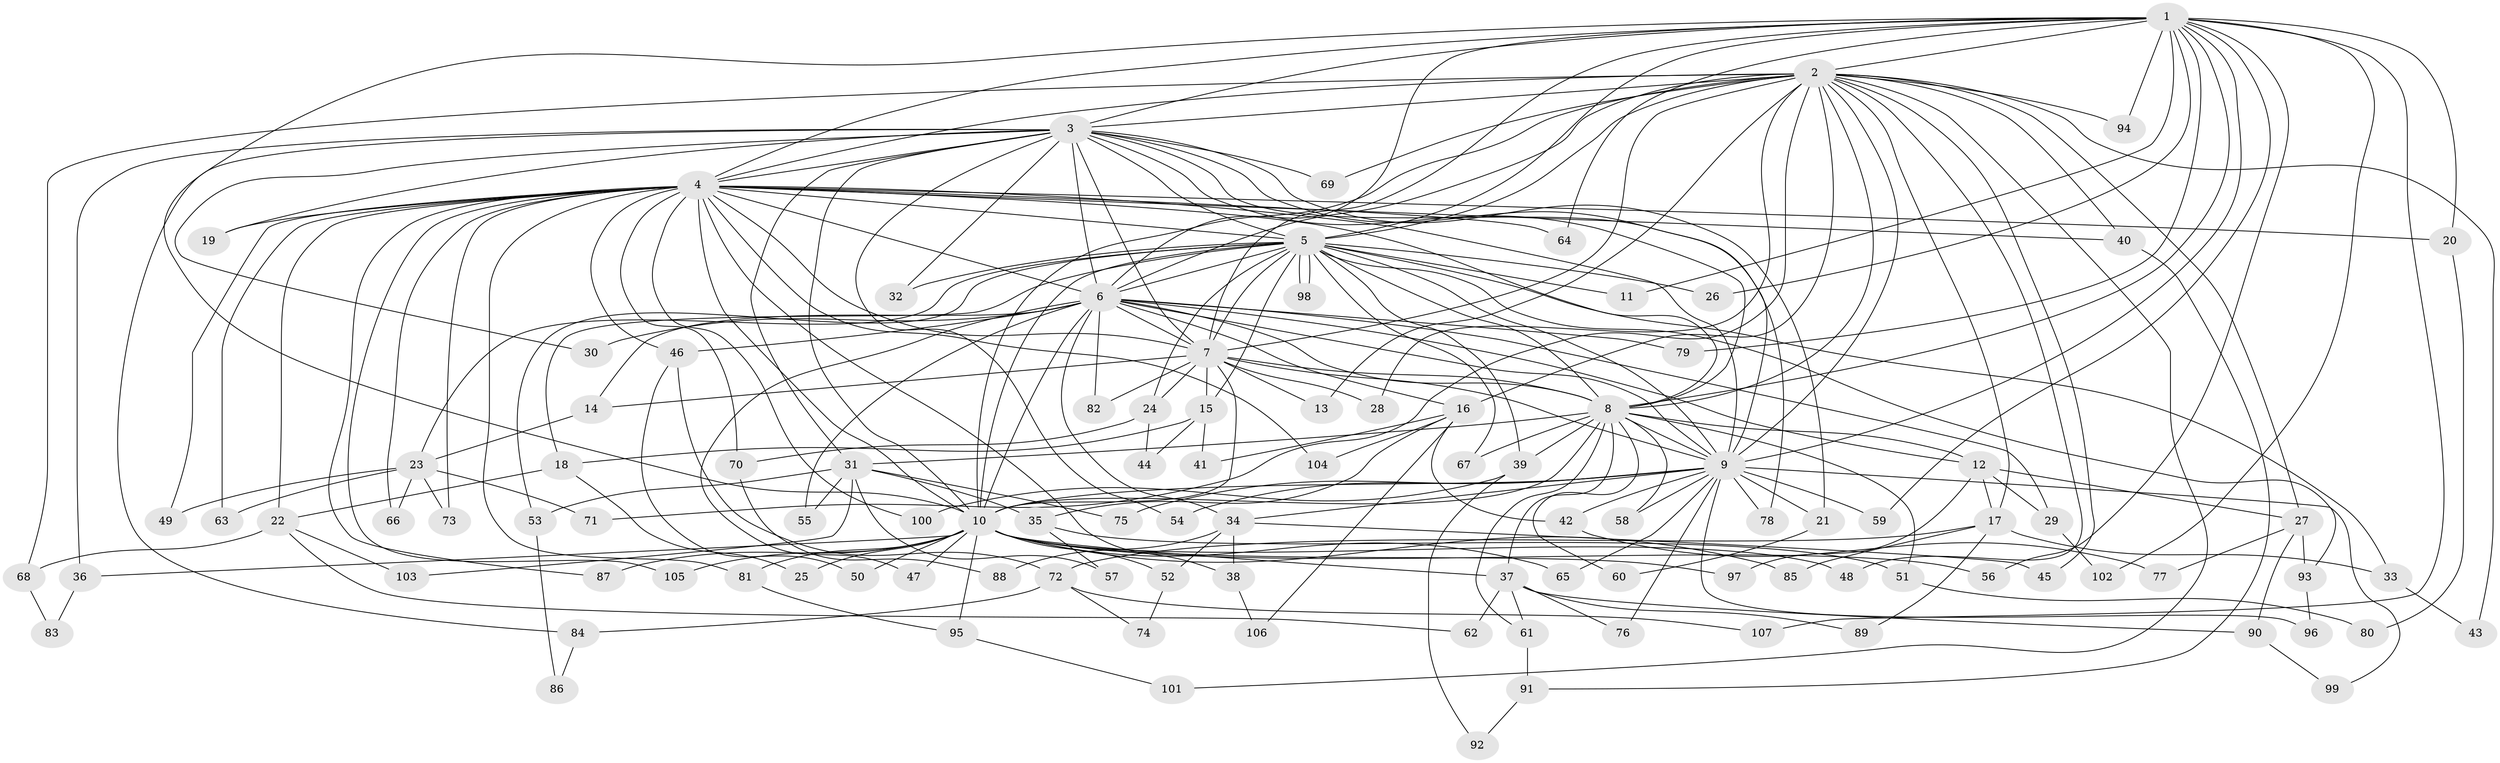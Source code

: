 // coarse degree distribution, {15: 0.03773584905660377, 27: 0.018867924528301886, 14: 0.018867924528301886, 18: 0.018867924528301886, 20: 0.018867924528301886, 13: 0.018867924528301886, 16: 0.018867924528301886, 17: 0.018867924528301886, 5: 0.05660377358490566, 2: 0.4716981132075472, 3: 0.1320754716981132, 4: 0.05660377358490566, 6: 0.03773584905660377, 8: 0.018867924528301886, 7: 0.05660377358490566}
// Generated by graph-tools (version 1.1) at 2025/17/03/04/25 18:17:24]
// undirected, 107 vertices, 239 edges
graph export_dot {
graph [start="1"]
  node [color=gray90,style=filled];
  1;
  2;
  3;
  4;
  5;
  6;
  7;
  8;
  9;
  10;
  11;
  12;
  13;
  14;
  15;
  16;
  17;
  18;
  19;
  20;
  21;
  22;
  23;
  24;
  25;
  26;
  27;
  28;
  29;
  30;
  31;
  32;
  33;
  34;
  35;
  36;
  37;
  38;
  39;
  40;
  41;
  42;
  43;
  44;
  45;
  46;
  47;
  48;
  49;
  50;
  51;
  52;
  53;
  54;
  55;
  56;
  57;
  58;
  59;
  60;
  61;
  62;
  63;
  64;
  65;
  66;
  67;
  68;
  69;
  70;
  71;
  72;
  73;
  74;
  75;
  76;
  77;
  78;
  79;
  80;
  81;
  82;
  83;
  84;
  85;
  86;
  87;
  88;
  89;
  90;
  91;
  92;
  93;
  94;
  95;
  96;
  97;
  98;
  99;
  100;
  101;
  102;
  103;
  104;
  105;
  106;
  107;
  1 -- 2;
  1 -- 3;
  1 -- 4;
  1 -- 5;
  1 -- 6;
  1 -- 7;
  1 -- 8;
  1 -- 9;
  1 -- 10;
  1 -- 11;
  1 -- 20;
  1 -- 26;
  1 -- 56;
  1 -- 59;
  1 -- 64;
  1 -- 79;
  1 -- 94;
  1 -- 102;
  1 -- 107;
  2 -- 3;
  2 -- 4;
  2 -- 5;
  2 -- 6;
  2 -- 7;
  2 -- 8;
  2 -- 9;
  2 -- 10;
  2 -- 13;
  2 -- 16;
  2 -- 17;
  2 -- 27;
  2 -- 28;
  2 -- 40;
  2 -- 43;
  2 -- 45;
  2 -- 48;
  2 -- 68;
  2 -- 69;
  2 -- 71;
  2 -- 94;
  2 -- 101;
  3 -- 4;
  3 -- 5;
  3 -- 6;
  3 -- 7;
  3 -- 8;
  3 -- 9;
  3 -- 10;
  3 -- 19;
  3 -- 21;
  3 -- 30;
  3 -- 31;
  3 -- 32;
  3 -- 36;
  3 -- 54;
  3 -- 69;
  3 -- 78;
  3 -- 84;
  4 -- 5;
  4 -- 6;
  4 -- 7;
  4 -- 8;
  4 -- 9;
  4 -- 10;
  4 -- 19;
  4 -- 20;
  4 -- 22;
  4 -- 38;
  4 -- 40;
  4 -- 46;
  4 -- 49;
  4 -- 63;
  4 -- 64;
  4 -- 66;
  4 -- 70;
  4 -- 73;
  4 -- 81;
  4 -- 87;
  4 -- 100;
  4 -- 104;
  4 -- 105;
  5 -- 6;
  5 -- 7;
  5 -- 8;
  5 -- 9;
  5 -- 10;
  5 -- 11;
  5 -- 15;
  5 -- 18;
  5 -- 23;
  5 -- 24;
  5 -- 26;
  5 -- 32;
  5 -- 33;
  5 -- 39;
  5 -- 53;
  5 -- 67;
  5 -- 93;
  5 -- 98;
  5 -- 98;
  6 -- 7;
  6 -- 8;
  6 -- 9;
  6 -- 10;
  6 -- 12;
  6 -- 14;
  6 -- 16;
  6 -- 29;
  6 -- 30;
  6 -- 34;
  6 -- 46;
  6 -- 47;
  6 -- 55;
  6 -- 79;
  6 -- 82;
  7 -- 8;
  7 -- 9;
  7 -- 10;
  7 -- 13;
  7 -- 14;
  7 -- 15;
  7 -- 24;
  7 -- 28;
  7 -- 82;
  8 -- 9;
  8 -- 10;
  8 -- 12;
  8 -- 31;
  8 -- 37;
  8 -- 39;
  8 -- 51;
  8 -- 58;
  8 -- 60;
  8 -- 61;
  8 -- 67;
  9 -- 10;
  9 -- 21;
  9 -- 34;
  9 -- 42;
  9 -- 54;
  9 -- 58;
  9 -- 59;
  9 -- 65;
  9 -- 75;
  9 -- 76;
  9 -- 78;
  9 -- 96;
  9 -- 99;
  10 -- 25;
  10 -- 36;
  10 -- 37;
  10 -- 47;
  10 -- 48;
  10 -- 50;
  10 -- 52;
  10 -- 56;
  10 -- 65;
  10 -- 81;
  10 -- 85;
  10 -- 87;
  10 -- 95;
  10 -- 97;
  10 -- 105;
  12 -- 17;
  12 -- 27;
  12 -- 29;
  12 -- 97;
  14 -- 23;
  15 -- 18;
  15 -- 41;
  15 -- 44;
  16 -- 35;
  16 -- 41;
  16 -- 42;
  16 -- 104;
  16 -- 106;
  17 -- 33;
  17 -- 72;
  17 -- 85;
  17 -- 89;
  18 -- 22;
  18 -- 25;
  20 -- 80;
  21 -- 60;
  22 -- 62;
  22 -- 68;
  22 -- 103;
  23 -- 49;
  23 -- 63;
  23 -- 66;
  23 -- 71;
  23 -- 73;
  24 -- 44;
  24 -- 70;
  27 -- 77;
  27 -- 90;
  27 -- 93;
  29 -- 102;
  31 -- 35;
  31 -- 53;
  31 -- 55;
  31 -- 57;
  31 -- 75;
  31 -- 103;
  33 -- 43;
  34 -- 38;
  34 -- 45;
  34 -- 52;
  34 -- 88;
  35 -- 51;
  35 -- 57;
  36 -- 83;
  37 -- 61;
  37 -- 62;
  37 -- 76;
  37 -- 89;
  37 -- 90;
  38 -- 106;
  39 -- 92;
  39 -- 100;
  40 -- 91;
  42 -- 77;
  46 -- 50;
  46 -- 72;
  51 -- 80;
  52 -- 74;
  53 -- 86;
  61 -- 91;
  68 -- 83;
  70 -- 88;
  72 -- 74;
  72 -- 84;
  72 -- 107;
  81 -- 95;
  84 -- 86;
  90 -- 99;
  91 -- 92;
  93 -- 96;
  95 -- 101;
}
